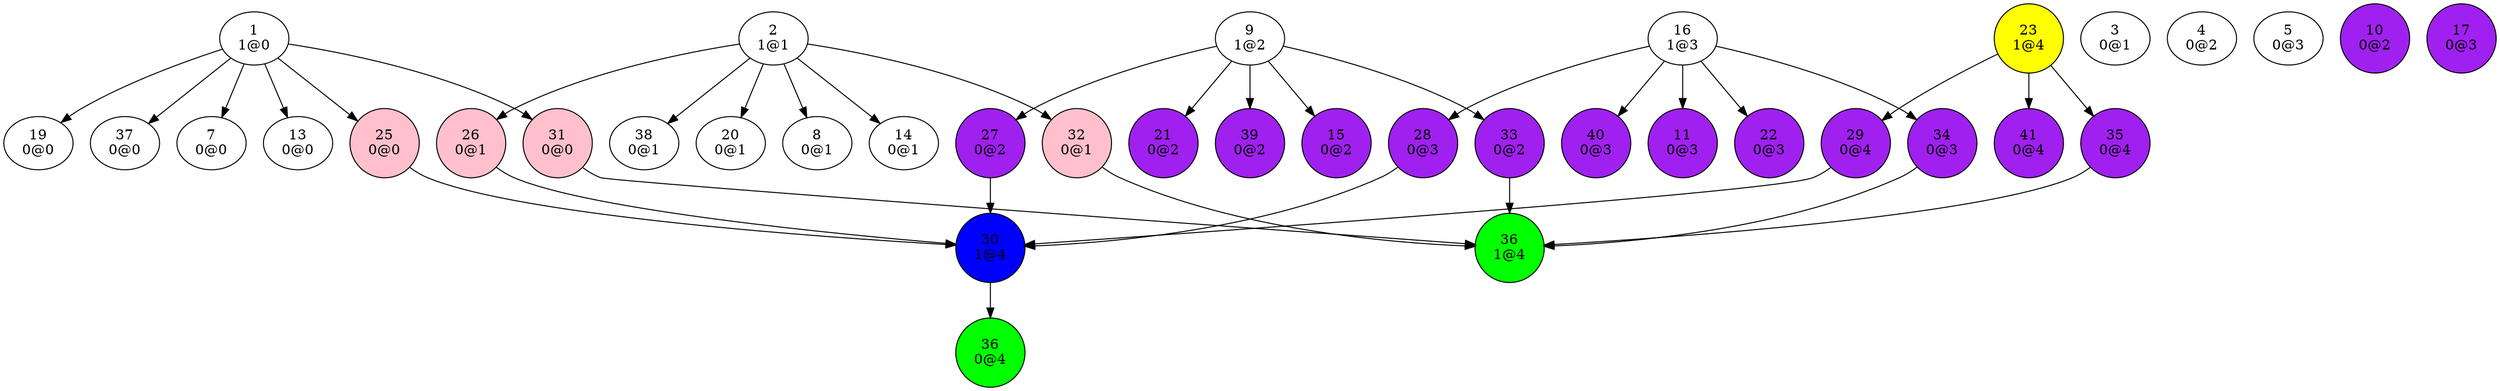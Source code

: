 digraph {
"1
1@0"->"7
0@0";
"1
1@0"->"13
0@0";
"1
1@0"->"19
0@0";
"1
1@0"->"25
0@0";
"1
1@0"->"31
0@0";
"1
1@0"->"37
0@0";
"2
1@1"->"8
0@1";
"2
1@1"->"14
0@1";
"2
1@1"->"20
0@1";
"2
1@1"->"26
0@1";
"2
1@1"->"32
0@1";
"2
1@1"->"38
0@1";
"3
0@1";
"4
0@2";
"5
0@3";
"7
0@0";
"8
0@1";
"9
1@2"->"15
0@2";
"9
1@2"->"21
0@2";
"9
1@2"->"27
0@2";
"9
1@2"->"33
0@2";
"9
1@2"->"39
0@2";
"10
0@2";
"11
0@3";
"13
0@0";
"14
0@1";
"15
0@2";
"16
1@3"->"11
0@3";
"16
1@3"->"22
0@3";
"16
1@3"->"28
0@3";
"16
1@3"->"34
0@3";
"16
1@3"->"40
0@3";
"17
0@3";
"19
0@0";
"20
0@1";
"21
0@2";
"22
0@3";
"23
1@4"->"29
0@4";
"23
1@4"->"35
0@4";
"23
1@4"->"41
0@4";
"25
0@0"->"30
1@4";
"26
0@1"->"30
1@4";
"27
0@2"->"30
1@4";
"28
0@3"->"30
1@4";
"29
0@4"->"30
1@4";
"30
1@4"->"36
0@4";
"31
0@0"->"36
1@4";
"32
0@1"->"36
1@4";
"33
0@2"->"36
1@4";
"34
0@3"->"36
1@4";
"35
0@4"->"36
1@4";
"36
0@4";
"36
1@4";
"37
0@0";
"38
0@1";
"39
0@2";
"40
0@3";
"41
0@4";
"10
0@2"[shape=circle, style=filled, fillcolor=purple];
"11
0@3"[shape=circle, style=filled, fillcolor=purple];
"15
0@2"[shape=circle, style=filled, fillcolor=purple];
"17
0@3"[shape=circle, style=filled, fillcolor=purple];
"21
0@2"[shape=circle, style=filled, fillcolor=purple];
"22
0@3"[shape=circle, style=filled, fillcolor=purple];
"23
1@4"[shape=circle, style=filled, fillcolor=yellow];
"25
0@0"[shape=circle, style=filled, fillcolor=pink];
"26
0@1"[shape=circle, style=filled, fillcolor=pink];
"27
0@2"[shape=circle, style=filled, fillcolor=purple];
"28
0@3"[shape=circle, style=filled, fillcolor=purple];
"29
0@4"[shape=circle, style=filled, fillcolor=purple];
"30
1@4"[shape=circle, style=filled, fillcolor=blue];
"31
0@0"[shape=circle, style=filled, fillcolor=pink];
"32
0@1"[shape=circle, style=filled, fillcolor=pink];
"33
0@2"[shape=circle, style=filled, fillcolor=purple];
"34
0@3"[shape=circle, style=filled, fillcolor=purple];
"35
0@4"[shape=circle, style=filled, fillcolor=purple];
"36
0@4"[shape=circle, style=filled, fillcolor=green];
"36
1@4"[shape=circle, style=filled, fillcolor=green];
"39
0@2"[shape=circle, style=filled, fillcolor=purple];
"40
0@3"[shape=circle, style=filled, fillcolor=purple];
"41
0@4"[shape=circle, style=filled, fillcolor=purple];
}
